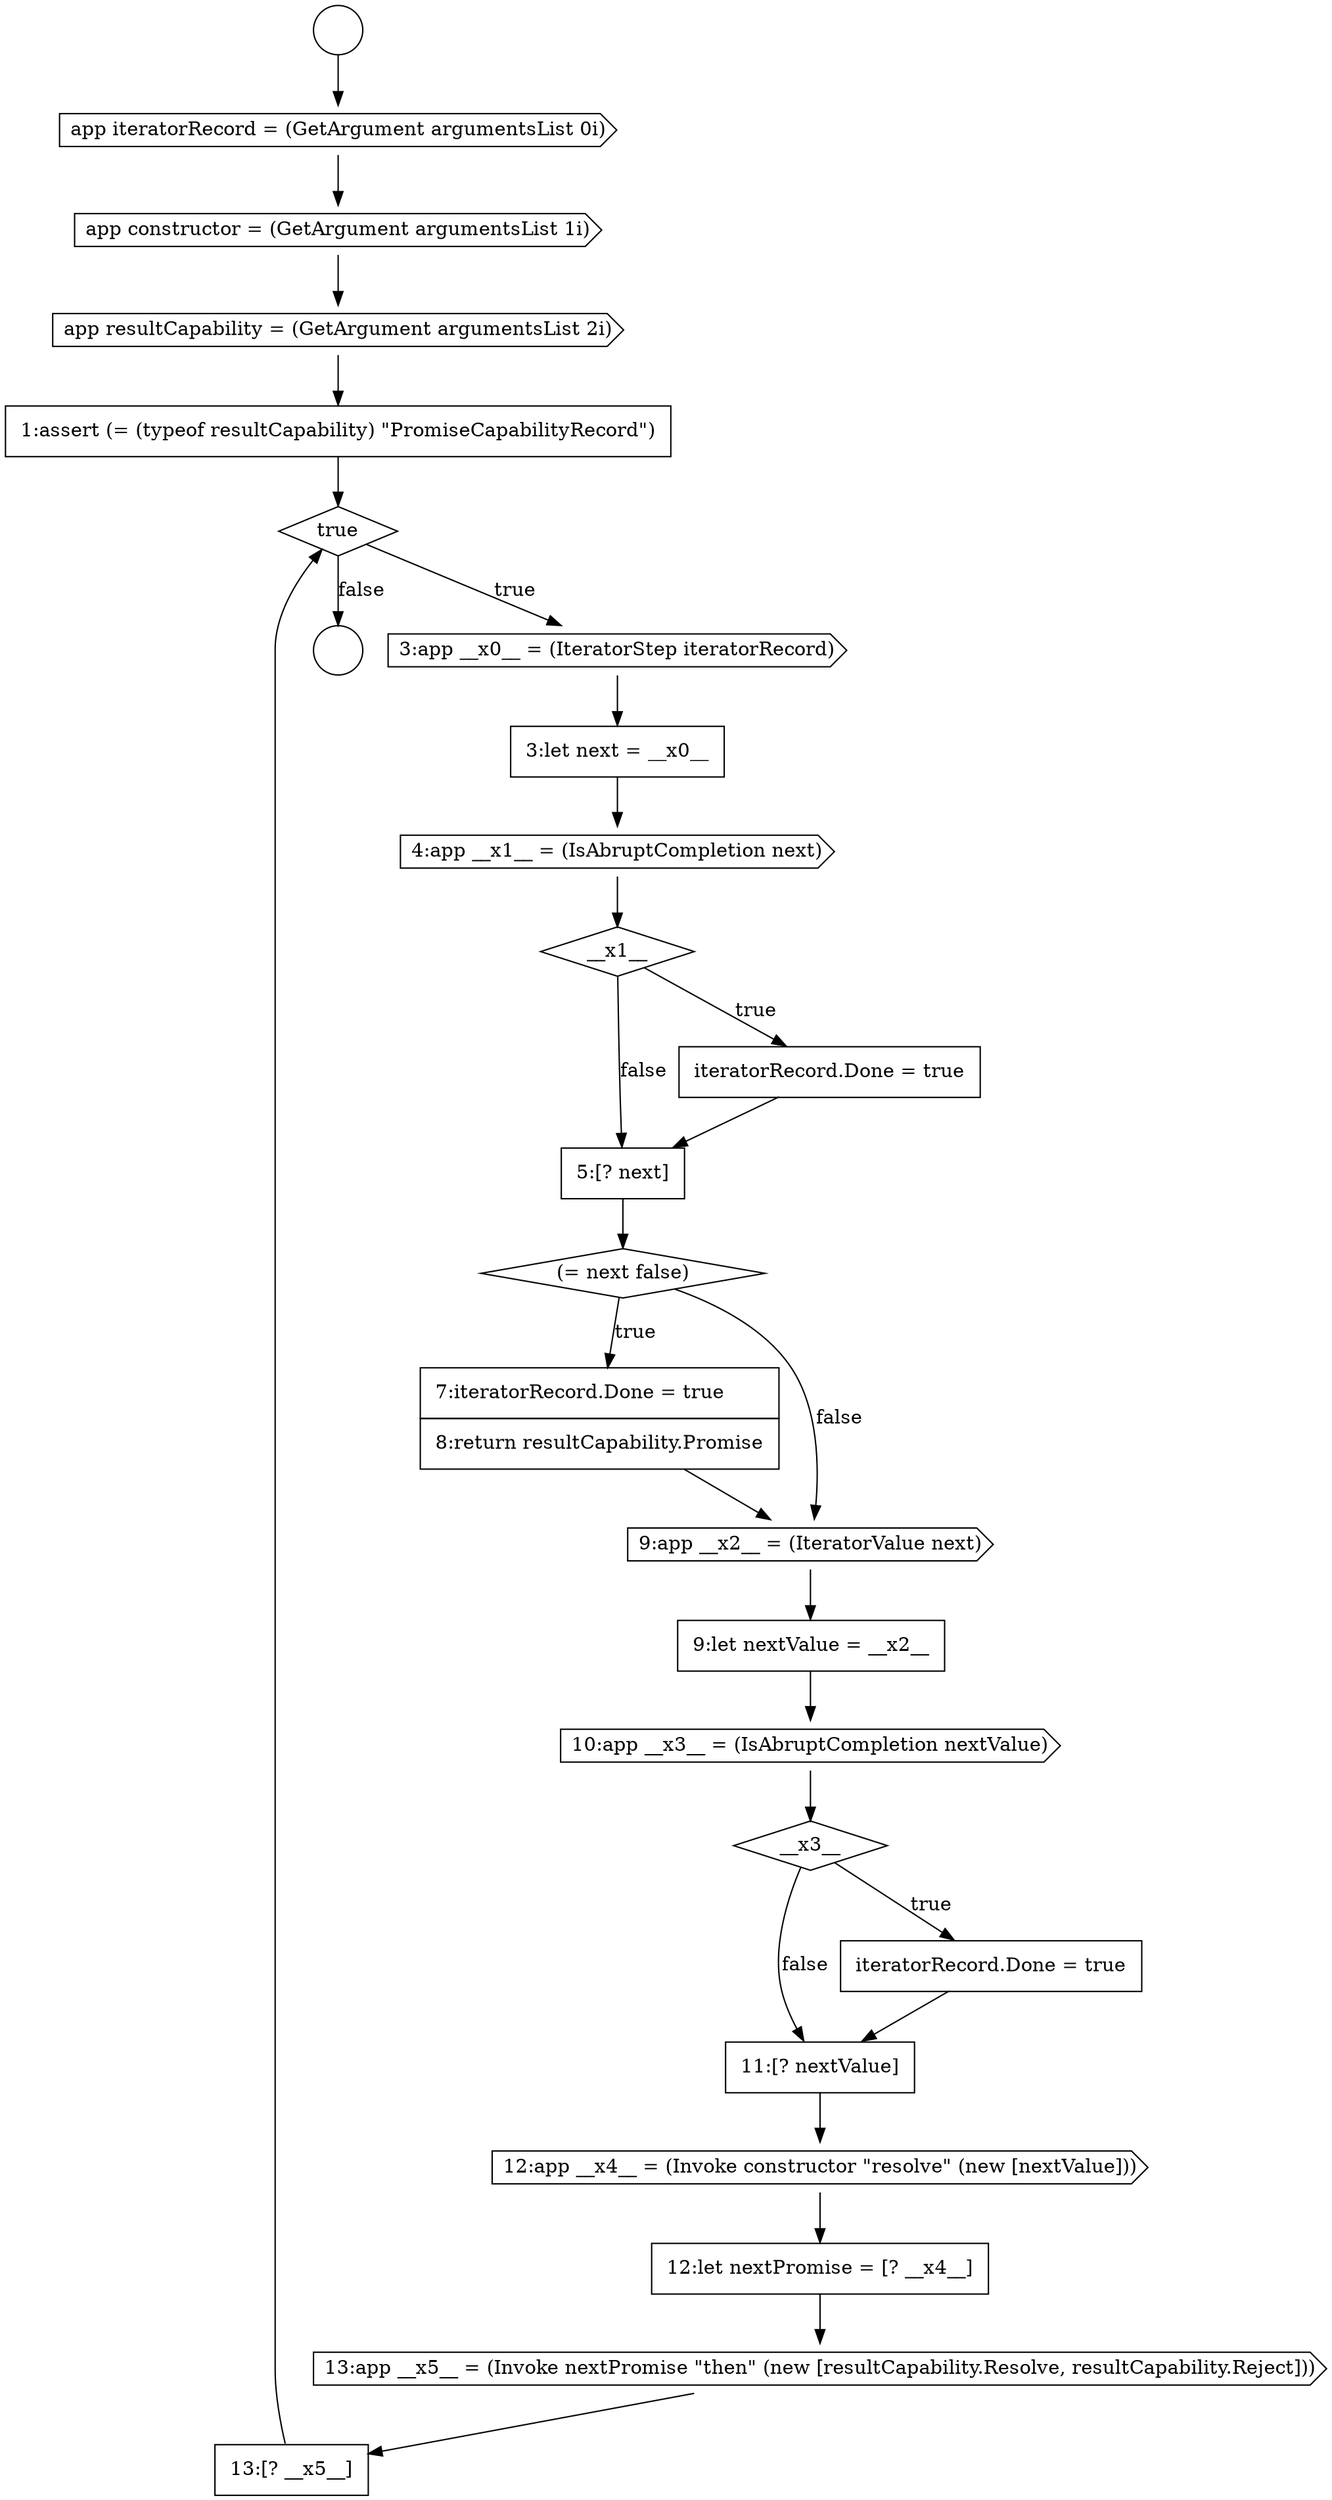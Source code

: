 digraph {
  node0 [shape=circle label=" " color="black" fillcolor="white" style=filled]
  node5 [shape=none, margin=0, label=<<font color="black">
    <table border="0" cellborder="1" cellspacing="0" cellpadding="10">
      <tr><td align="left">1:assert (= (typeof resultCapability) &quot;PromiseCapabilityRecord&quot;)</td></tr>
    </table>
  </font>> color="black" fillcolor="white" style=filled]
  node10 [shape=diamond, label=<<font color="black">__x1__</font>> color="black" fillcolor="white" style=filled]
  node24 [shape=none, margin=0, label=<<font color="black">
    <table border="0" cellborder="1" cellspacing="0" cellpadding="10">
      <tr><td align="left">13:[? __x5__]</td></tr>
    </table>
  </font>> color="black" fillcolor="white" style=filled]
  node14 [shape=none, margin=0, label=<<font color="black">
    <table border="0" cellborder="1" cellspacing="0" cellpadding="10">
      <tr><td align="left">7:iteratorRecord.Done = true</td></tr>
      <tr><td align="left">8:return resultCapability.Promise</td></tr>
    </table>
  </font>> color="black" fillcolor="white" style=filled]
  node20 [shape=none, margin=0, label=<<font color="black">
    <table border="0" cellborder="1" cellspacing="0" cellpadding="10">
      <tr><td align="left">11:[? nextValue]</td></tr>
    </table>
  </font>> color="black" fillcolor="white" style=filled]
  node1 [shape=circle label=" " color="black" fillcolor="white" style=filled]
  node6 [shape=diamond, label=<<font color="black">true</font>> color="black" fillcolor="white" style=filled]
  node21 [shape=cds, label=<<font color="black">12:app __x4__ = (Invoke constructor &quot;resolve&quot; (new [nextValue]))</font>> color="black" fillcolor="white" style=filled]
  node9 [shape=cds, label=<<font color="black">4:app __x1__ = (IsAbruptCompletion next)</font>> color="black" fillcolor="white" style=filled]
  node13 [shape=diamond, label=<<font color="black">(= next false)</font>> color="black" fillcolor="white" style=filled]
  node2 [shape=cds, label=<<font color="black">app iteratorRecord = (GetArgument argumentsList 0i)</font>> color="black" fillcolor="white" style=filled]
  node17 [shape=cds, label=<<font color="black">10:app __x3__ = (IsAbruptCompletion nextValue)</font>> color="black" fillcolor="white" style=filled]
  node22 [shape=none, margin=0, label=<<font color="black">
    <table border="0" cellborder="1" cellspacing="0" cellpadding="10">
      <tr><td align="left">12:let nextPromise = [? __x4__]</td></tr>
    </table>
  </font>> color="black" fillcolor="white" style=filled]
  node12 [shape=none, margin=0, label=<<font color="black">
    <table border="0" cellborder="1" cellspacing="0" cellpadding="10">
      <tr><td align="left">5:[? next]</td></tr>
    </table>
  </font>> color="black" fillcolor="white" style=filled]
  node7 [shape=cds, label=<<font color="black">3:app __x0__ = (IteratorStep iteratorRecord)</font>> color="black" fillcolor="white" style=filled]
  node3 [shape=cds, label=<<font color="black">app constructor = (GetArgument argumentsList 1i)</font>> color="black" fillcolor="white" style=filled]
  node18 [shape=diamond, label=<<font color="black">__x3__</font>> color="black" fillcolor="white" style=filled]
  node16 [shape=none, margin=0, label=<<font color="black">
    <table border="0" cellborder="1" cellspacing="0" cellpadding="10">
      <tr><td align="left">9:let nextValue = __x2__</td></tr>
    </table>
  </font>> color="black" fillcolor="white" style=filled]
  node11 [shape=none, margin=0, label=<<font color="black">
    <table border="0" cellborder="1" cellspacing="0" cellpadding="10">
      <tr><td align="left">iteratorRecord.Done = true</td></tr>
    </table>
  </font>> color="black" fillcolor="white" style=filled]
  node23 [shape=cds, label=<<font color="black">13:app __x5__ = (Invoke nextPromise &quot;then&quot; (new [resultCapability.Resolve, resultCapability.Reject]))</font>> color="black" fillcolor="white" style=filled]
  node8 [shape=none, margin=0, label=<<font color="black">
    <table border="0" cellborder="1" cellspacing="0" cellpadding="10">
      <tr><td align="left">3:let next = __x0__</td></tr>
    </table>
  </font>> color="black" fillcolor="white" style=filled]
  node19 [shape=none, margin=0, label=<<font color="black">
    <table border="0" cellborder="1" cellspacing="0" cellpadding="10">
      <tr><td align="left">iteratorRecord.Done = true</td></tr>
    </table>
  </font>> color="black" fillcolor="white" style=filled]
  node4 [shape=cds, label=<<font color="black">app resultCapability = (GetArgument argumentsList 2i)</font>> color="black" fillcolor="white" style=filled]
  node15 [shape=cds, label=<<font color="black">9:app __x2__ = (IteratorValue next)</font>> color="black" fillcolor="white" style=filled]
  node7 -> node8 [ color="black"]
  node11 -> node12 [ color="black"]
  node19 -> node20 [ color="black"]
  node12 -> node13 [ color="black"]
  node0 -> node2 [ color="black"]
  node22 -> node23 [ color="black"]
  node9 -> node10 [ color="black"]
  node4 -> node5 [ color="black"]
  node20 -> node21 [ color="black"]
  node24 -> node6 [ color="black"]
  node6 -> node7 [label=<<font color="black">true</font>> color="black"]
  node6 -> node1 [label=<<font color="black">false</font>> color="black"]
  node17 -> node18 [ color="black"]
  node5 -> node6 [ color="black"]
  node3 -> node4 [ color="black"]
  node10 -> node11 [label=<<font color="black">true</font>> color="black"]
  node10 -> node12 [label=<<font color="black">false</font>> color="black"]
  node13 -> node14 [label=<<font color="black">true</font>> color="black"]
  node13 -> node15 [label=<<font color="black">false</font>> color="black"]
  node2 -> node3 [ color="black"]
  node15 -> node16 [ color="black"]
  node23 -> node24 [ color="black"]
  node14 -> node15 [ color="black"]
  node8 -> node9 [ color="black"]
  node21 -> node22 [ color="black"]
  node16 -> node17 [ color="black"]
  node18 -> node19 [label=<<font color="black">true</font>> color="black"]
  node18 -> node20 [label=<<font color="black">false</font>> color="black"]
}
